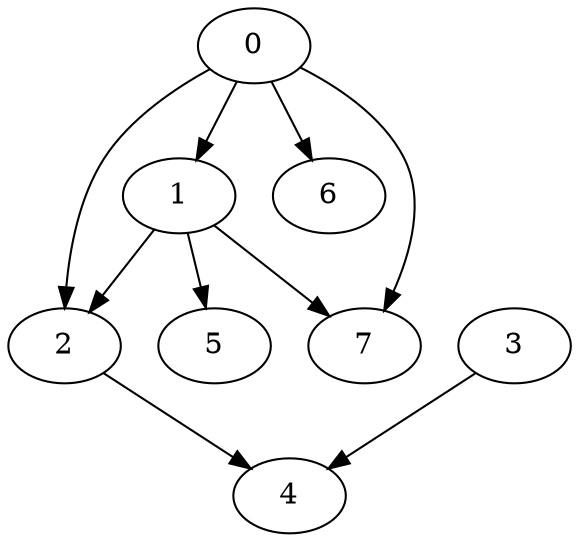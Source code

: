 /* Created by igraph 0.7.0 */
digraph {
  0 [
    name=Scott
    age=36
    labelV=vertex
    id=1
  ];
  1 [
    name=Bob
    age=47
    labelV=vertex
    id=2
  ];
  2 [
    name=Anne
    age=34
    labelV=vertex
    id=3
  ];
  3 [
    name=Susan
    age=45
    labelV=vertex
    id=4
  ];
  4 [
    category=novel
    title=Solaris
    age=NaN
    labelV=vertex
    id=5
  ];
  5 [
    category=novel
    title="Roadside Picnic"
    age=NaN
    labelV=vertex
    id=6
  ];
  6 [
    category=novel
    title=Annihilation
    age=NaN
    labelV=vertex
    id=7
  ];
  7 [
    category=nonfiction
    title="Brief History of Time"
    age=NaN
    labelV=vertex
    id=8
  ];

  0 -> 2 [
    labelE=friend
    id=16
  ];
  1 -> 2 [
    labelE=friend
    id=17
  ];
  0 -> 6 [
    labelE=read
    id=9
  ];
  0 -> 7 [
    labelE=read
    id=10
  ];
  1 -> 7 [
    labelE=read
    id=11
  ];
  1 -> 5 [
    labelE=read
    id=12
  ];
  2 -> 4 [
    labelE=read
    id=13
  ];
  3 -> 4 [
    labelE=read
    id=14
  ];
  0 -> 1 [
    labelE=friend
    id=15
  ];
}
